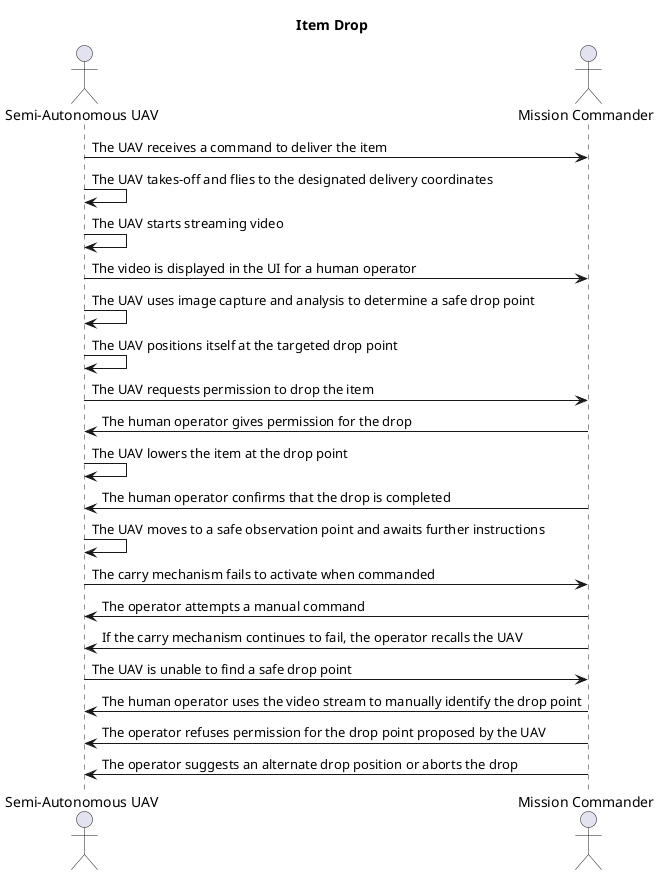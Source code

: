 @startuml
title "Item Drop"

actor "Semi-Autonomous UAV" as UAV
actor "Mission Commander" as Commander

UAV -> Commander: The UAV receives a command to deliver the item
UAV -> UAV: The UAV takes-off and flies to the designated delivery coordinates
UAV -> UAV: The UAV starts streaming video
UAV -> Commander: The video is displayed in the UI for a human operator
UAV -> UAV: The UAV uses image capture and analysis to determine a safe drop point
UAV -> UAV: The UAV positions itself at the targeted drop point
UAV -> Commander: The UAV requests permission to drop the item
Commander -> UAV: The human operator gives permission for the drop
UAV -> UAV: The UAV lowers the item at the drop point
Commander -> UAV: The human operator confirms that the drop is completed
UAV -> UAV: The UAV moves to a safe observation point and awaits further instructions

UAV -> Commander: The carry mechanism fails to activate when commanded
Commander -> UAV: The operator attempts a manual command
Commander -> UAV: If the carry mechanism continues to fail, the operator recalls the UAV

UAV -> Commander: The UAV is unable to find a safe drop point
Commander -> UAV: The human operator uses the video stream to manually identify the drop point

Commander -> UAV: The operator refuses permission for the drop point proposed by the UAV
Commander -> UAV: The operator suggests an alternate drop position or aborts the drop
@enduml
